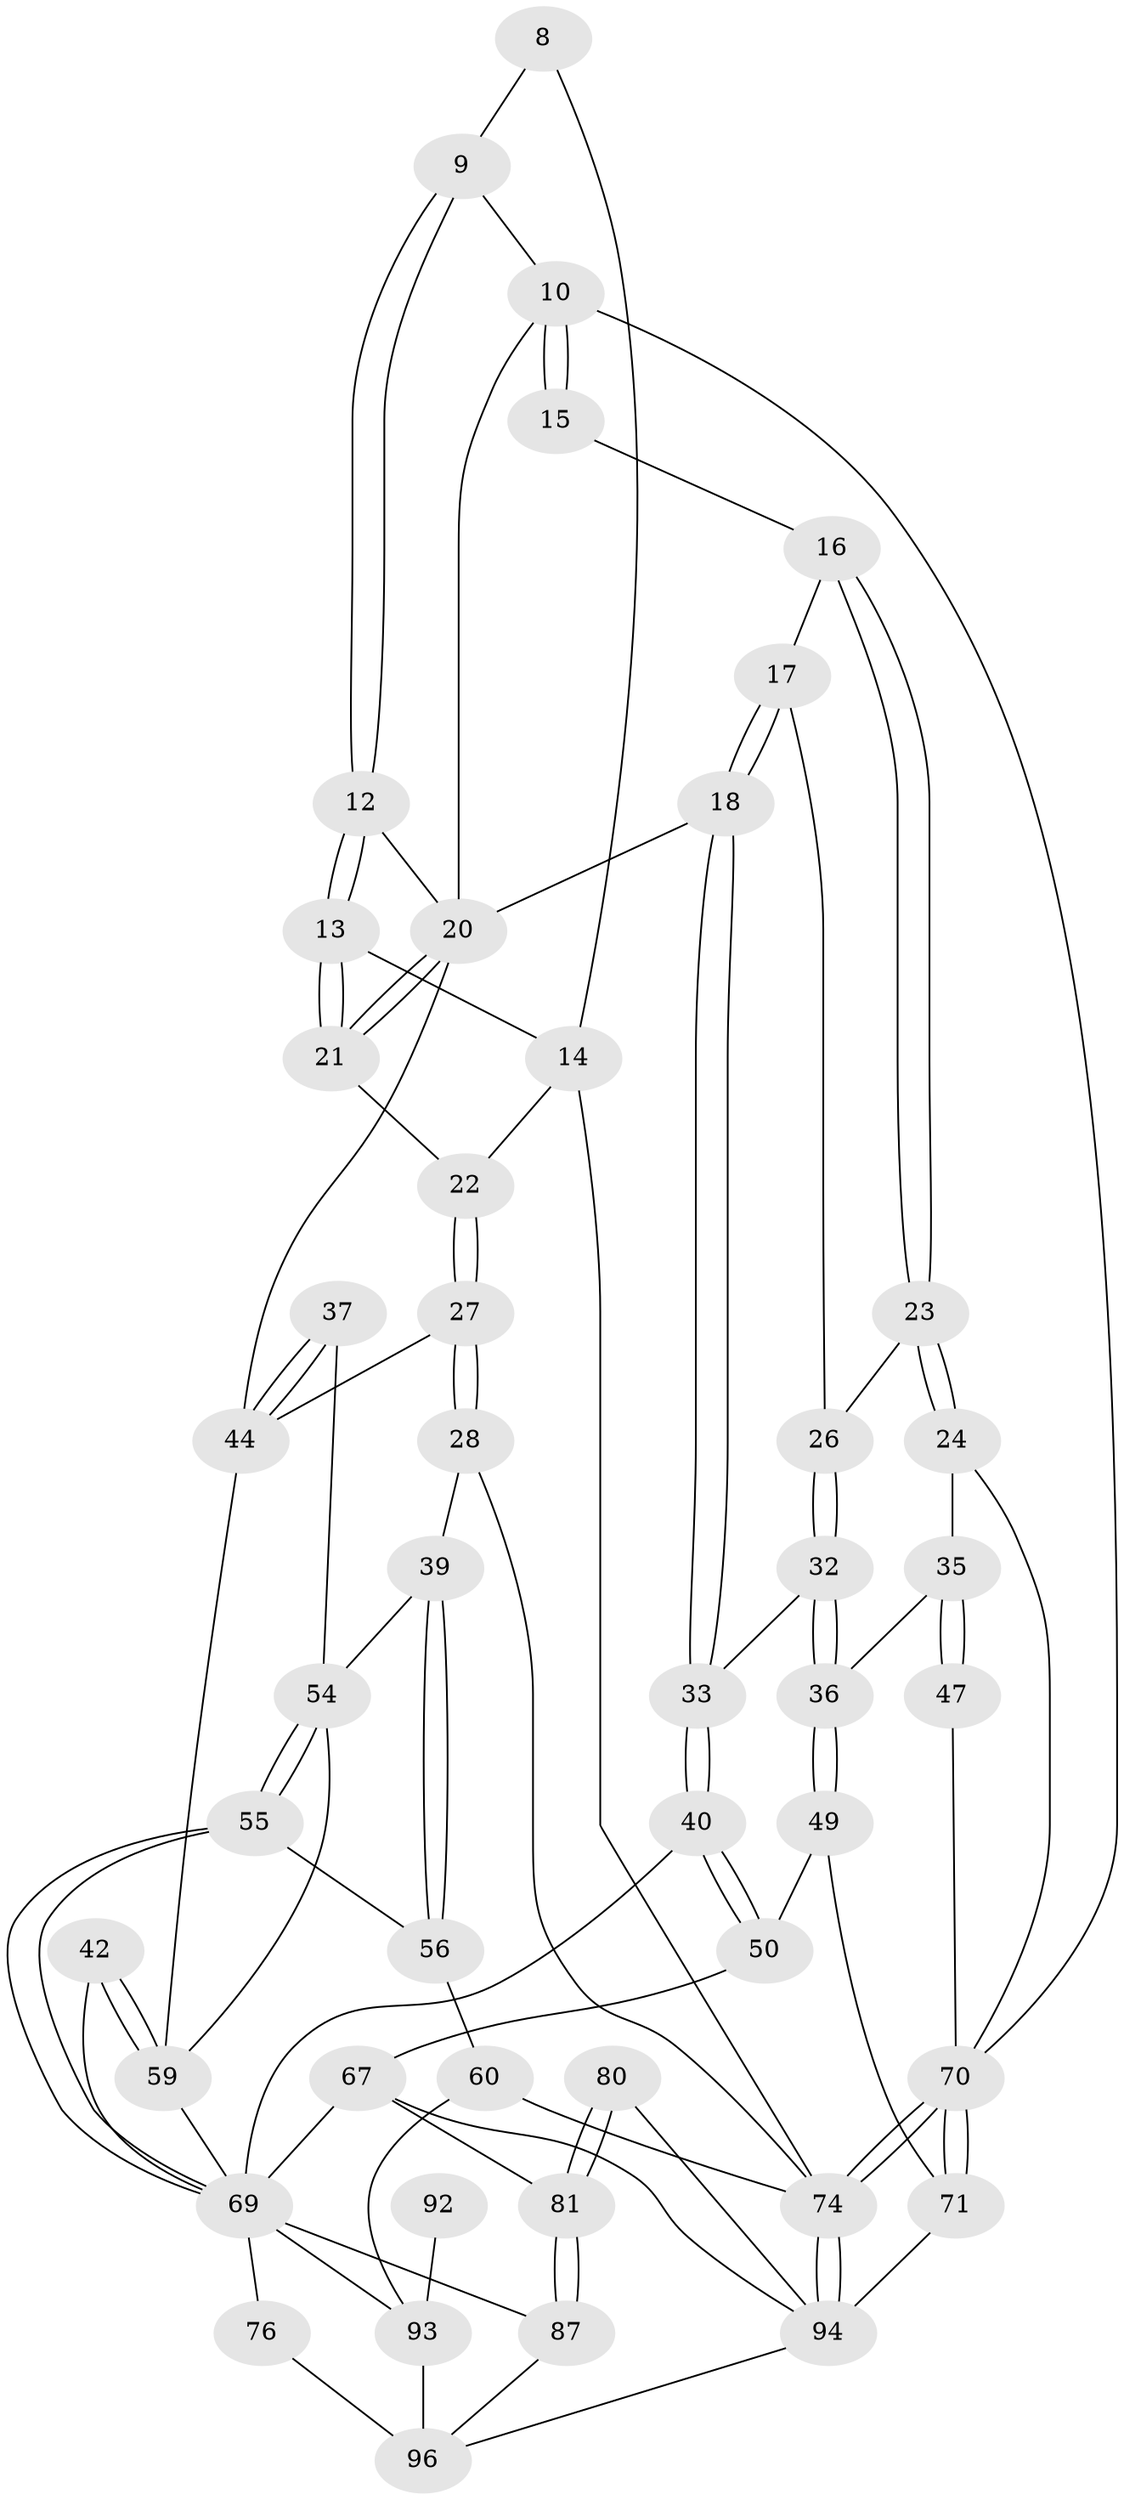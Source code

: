 // original degree distribution, {3: 0.020833333333333332, 4: 0.22916666666666666, 6: 0.20833333333333334, 5: 0.5416666666666666}
// Generated by graph-tools (version 1.1) at 2025/59/03/09/25 04:59:58]
// undirected, 48 vertices, 105 edges
graph export_dot {
graph [start="1"]
  node [color=gray90,style=filled];
  8 [pos="+0.16536470696839803+0"];
  9 [pos="+0.3394026959797623+0.08428731884239124",super="+1"];
  10 [pos="+0.4735916616118242+0.11495804489328837",super="+3"];
  12 [pos="+0.32949466805926564+0.13383144685237297"];
  13 [pos="+0.3283095808506155+0.13418194394241478"];
  14 [pos="+0.1252538903108032+0.028522708766206186",super="+7"];
  15 [pos="+0.516074323161341+0.1510976803919491"];
  16 [pos="+0.5161480021321007+0.1512500276499539"];
  17 [pos="+0.5295577227166643+0.2129310109843379"];
  18 [pos="+0.5169540337705951+0.2804760265157614"];
  20 [pos="+0.3337129081469473+0.33573942856027683",super="+19+11"];
  21 [pos="+0.27973265277641857+0.23726997042442005"];
  22 [pos="+0.1830260272239544+0.24782718535066303"];
  23 [pos="+0.8698333351961237+0.11822797851188736"];
  24 [pos="+0.9223690411402635+0.08887192677674624"];
  26 [pos="+0.7596438474417948+0.19458135992756972"];
  27 [pos="+0.16709156816017343+0.26633379073404073"];
  28 [pos="+0+0.36412973866048054"];
  32 [pos="+0.6419441506972352+0.3386275822678621"];
  33 [pos="+0.5539012155519638+0.34506798259918187"];
  35 [pos="+0.754211122433785+0.3986518619923644",super="+34"];
  36 [pos="+0.71432474146663+0.41027318353480163"];
  37 [pos="+0.1371917420542548+0.4594076159115082"];
  39 [pos="+0.024765201542633564+0.4671414142235398"];
  40 [pos="+0.480923534575842+0.5420275259053097"];
  42 [pos="+0.46232676783866644+0.5418359036774285"];
  44 [pos="+0.3460715172252794+0.49977733446819333",super="+31"];
  47 [pos="+0.8525204040324398+0.46439705674652326"];
  49 [pos="+0.7002505089292216+0.4792936853420645"];
  50 [pos="+0.49057413143451617+0.5484231764916839"];
  54 [pos="+0.22197573074099236+0.6585751195765999",super="+38"];
  55 [pos="+0.18966746328052753+0.7249749057518928"];
  56 [pos="+0.0879486021366865+0.7152703940365366"];
  59 [pos="+0.34664249433887245+0.7601649322915037",super="+53+43"];
  60 [pos="+0+1",super="+58"];
  67 [pos="+0.7445776749219569+0.6905088899563274",super="+63"];
  69 [pos="+0.19838402181605058+0.7393117991481671",super="+68+65"];
  70 [pos="+1+0.9082575851073686",super="+48+46"];
  71 [pos="+1+0.8688869616173186",super="+51+52"];
  74 [pos="+1+1",super="+6+29"];
  76 [pos="+0.30013998516622376+0.9737342273840487",super="+75"];
  80 [pos="+0.7233950471989999+0.8783795998763503"];
  81 [pos="+0.6670257990890034+0.9567078850350313",super="+78+77"];
  87 [pos="+0.6479806099756537+0.99136620151704",super="+79"];
  92 [pos="+0.09094145858015985+0.8803937740154051"];
  93 [pos="+0.09192060532771629+0.9528992624470367",super="+91+89"];
  94 [pos="+0.7773466111482281+1",super="+72+73+66"];
  96 [pos="+0.25877045154160927+1",super="+84+85+95"];
  8 -- 9;
  8 -- 14;
  9 -- 12;
  9 -- 12;
  9 -- 10;
  10 -- 15 [weight=2];
  10 -- 15;
  10 -- 20;
  10 -- 70;
  12 -- 13;
  12 -- 13;
  12 -- 20;
  13 -- 14;
  13 -- 21;
  13 -- 21;
  14 -- 22;
  14 -- 74;
  15 -- 16;
  16 -- 17;
  16 -- 23;
  16 -- 23;
  17 -- 18;
  17 -- 18;
  17 -- 26;
  18 -- 33;
  18 -- 33;
  18 -- 20;
  20 -- 21;
  20 -- 21;
  20 -- 44;
  21 -- 22;
  22 -- 27;
  22 -- 27;
  23 -- 24;
  23 -- 24;
  23 -- 26;
  24 -- 35;
  24 -- 70;
  26 -- 32;
  26 -- 32;
  27 -- 28;
  27 -- 28;
  27 -- 44;
  28 -- 39;
  28 -- 74;
  32 -- 33;
  32 -- 36;
  32 -- 36;
  33 -- 40;
  33 -- 40;
  35 -- 36;
  35 -- 47 [weight=2];
  35 -- 47;
  36 -- 49;
  36 -- 49;
  37 -- 44 [weight=2];
  37 -- 44;
  37 -- 54;
  39 -- 56;
  39 -- 56;
  39 -- 54;
  40 -- 50;
  40 -- 50;
  40 -- 69;
  42 -- 59 [weight=2];
  42 -- 59;
  42 -- 69;
  44 -- 59;
  47 -- 70;
  49 -- 50;
  49 -- 71;
  50 -- 67;
  54 -- 55;
  54 -- 55;
  54 -- 59;
  55 -- 56;
  55 -- 69;
  55 -- 69;
  56 -- 60;
  59 -- 69;
  60 -- 74 [weight=3];
  60 -- 93 [weight=2];
  67 -- 81;
  67 -- 94;
  67 -- 69;
  69 -- 76 [weight=2];
  69 -- 87;
  69 -- 93;
  70 -- 71 [weight=2];
  70 -- 71;
  70 -- 74 [weight=3];
  70 -- 74;
  71 -- 94 [weight=2];
  74 -- 94;
  74 -- 94;
  76 -- 96 [weight=2];
  80 -- 81 [weight=2];
  80 -- 81;
  80 -- 94;
  81 -- 87 [weight=2];
  81 -- 87;
  87 -- 96;
  92 -- 93 [weight=3];
  93 -- 96 [weight=3];
  94 -- 96;
}
